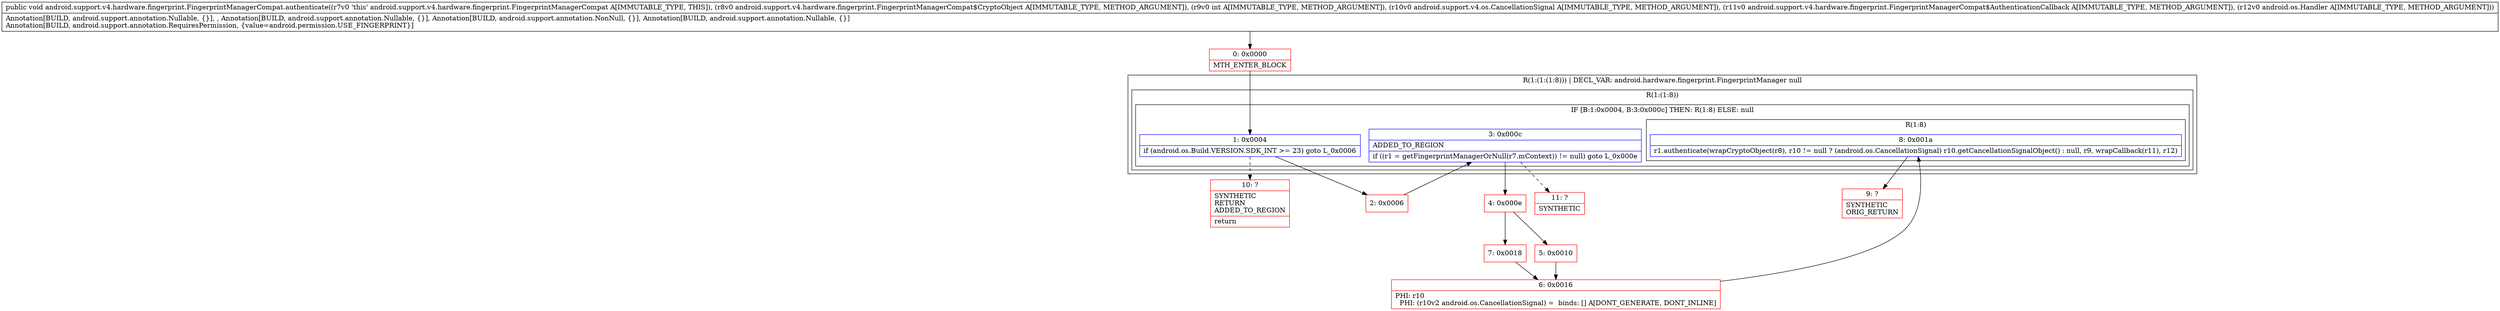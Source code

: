digraph "CFG forandroid.support.v4.hardware.fingerprint.FingerprintManagerCompat.authenticate(Landroid\/support\/v4\/hardware\/fingerprint\/FingerprintManagerCompat$CryptoObject;ILandroid\/support\/v4\/os\/CancellationSignal;Landroid\/support\/v4\/hardware\/fingerprint\/FingerprintManagerCompat$AuthenticationCallback;Landroid\/os\/Handler;)V" {
subgraph cluster_Region_2146296516 {
label = "R(1:(1:(1:8))) | DECL_VAR: android.hardware.fingerprint.FingerprintManager null\l";
node [shape=record,color=blue];
subgraph cluster_Region_1712695450 {
label = "R(1:(1:8))";
node [shape=record,color=blue];
subgraph cluster_IfRegion_797381969 {
label = "IF [B:1:0x0004, B:3:0x000c] THEN: R(1:8) ELSE: null";
node [shape=record,color=blue];
Node_1 [shape=record,label="{1\:\ 0x0004|if (android.os.Build.VERSION.SDK_INT \>= 23) goto L_0x0006\l}"];
Node_3 [shape=record,label="{3\:\ 0x000c|ADDED_TO_REGION\l|if ((r1 = getFingerprintManagerOrNull(r7.mContext)) != null) goto L_0x000e\l}"];
subgraph cluster_Region_714465122 {
label = "R(1:8)";
node [shape=record,color=blue];
Node_8 [shape=record,label="{8\:\ 0x001a|r1.authenticate(wrapCryptoObject(r8), r10 != null ? (android.os.CancellationSignal) r10.getCancellationSignalObject() : null, r9, wrapCallback(r11), r12)\l}"];
}
}
}
}
Node_0 [shape=record,color=red,label="{0\:\ 0x0000|MTH_ENTER_BLOCK\l}"];
Node_2 [shape=record,color=red,label="{2\:\ 0x0006}"];
Node_4 [shape=record,color=red,label="{4\:\ 0x000e}"];
Node_5 [shape=record,color=red,label="{5\:\ 0x0010}"];
Node_6 [shape=record,color=red,label="{6\:\ 0x0016|PHI: r10 \l  PHI: (r10v2 android.os.CancellationSignal) =  binds: [] A[DONT_GENERATE, DONT_INLINE]\l}"];
Node_7 [shape=record,color=red,label="{7\:\ 0x0018}"];
Node_9 [shape=record,color=red,label="{9\:\ ?|SYNTHETIC\lORIG_RETURN\l}"];
Node_10 [shape=record,color=red,label="{10\:\ ?|SYNTHETIC\lRETURN\lADDED_TO_REGION\l|return\l}"];
Node_11 [shape=record,color=red,label="{11\:\ ?|SYNTHETIC\l}"];
MethodNode[shape=record,label="{public void android.support.v4.hardware.fingerprint.FingerprintManagerCompat.authenticate((r7v0 'this' android.support.v4.hardware.fingerprint.FingerprintManagerCompat A[IMMUTABLE_TYPE, THIS]), (r8v0 android.support.v4.hardware.fingerprint.FingerprintManagerCompat$CryptoObject A[IMMUTABLE_TYPE, METHOD_ARGUMENT]), (r9v0 int A[IMMUTABLE_TYPE, METHOD_ARGUMENT]), (r10v0 android.support.v4.os.CancellationSignal A[IMMUTABLE_TYPE, METHOD_ARGUMENT]), (r11v0 android.support.v4.hardware.fingerprint.FingerprintManagerCompat$AuthenticationCallback A[IMMUTABLE_TYPE, METHOD_ARGUMENT]), (r12v0 android.os.Handler A[IMMUTABLE_TYPE, METHOD_ARGUMENT]))  | Annotation[BUILD, android.support.annotation.Nullable, \{\}], , Annotation[BUILD, android.support.annotation.Nullable, \{\}], Annotation[BUILD, android.support.annotation.NonNull, \{\}], Annotation[BUILD, android.support.annotation.Nullable, \{\}]\lAnnotation[BUILD, android.support.annotation.RequiresPermission, \{value=android.permission.USE_FINGERPRINT\}]\l}"];
MethodNode -> Node_0;
Node_1 -> Node_2;
Node_1 -> Node_10[style=dashed];
Node_3 -> Node_4;
Node_3 -> Node_11[style=dashed];
Node_8 -> Node_9;
Node_0 -> Node_1;
Node_2 -> Node_3;
Node_4 -> Node_5;
Node_4 -> Node_7;
Node_5 -> Node_6;
Node_6 -> Node_8;
Node_7 -> Node_6;
}


